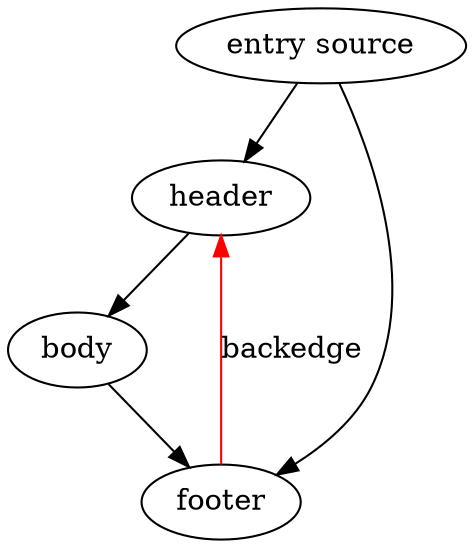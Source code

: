 digraph {
  "entry source"; /* root node */
  "entry source" -> header;
  "entry source" -> footer;
  edge [label=backedge,color=red];
  footer -> header;
  edge [label="",color=""];
  header -> body;
  body -> footer;
}
